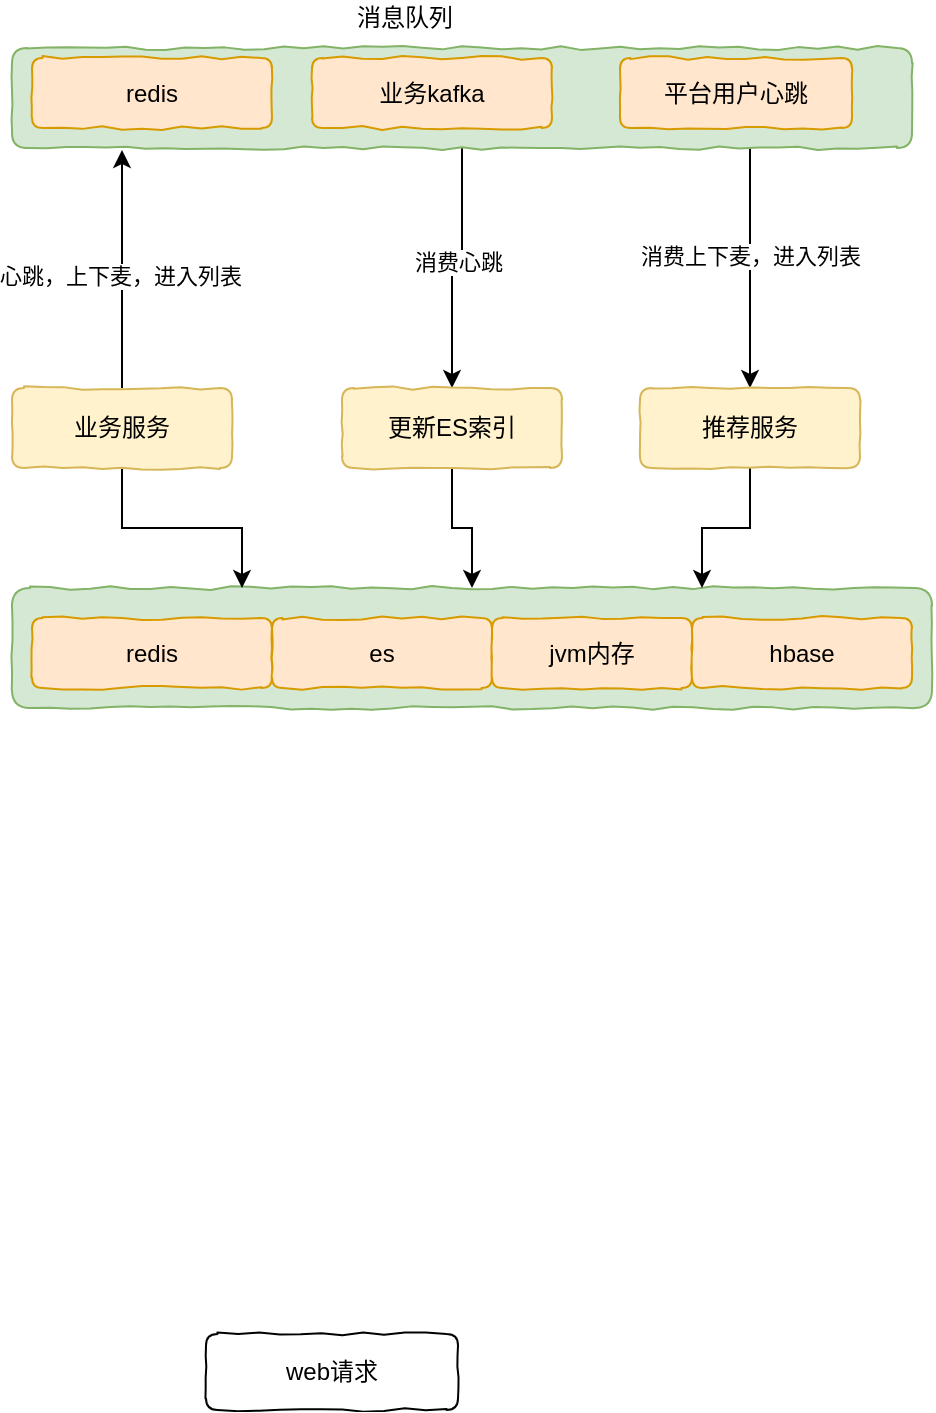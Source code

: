 <mxfile version="13.10.4" type="github">
  <diagram id="AUU8yqSeqHQyX3ru-vRn" name="Page-1">
    <mxGraphModel dx="946" dy="591" grid="0" gridSize="10" guides="1" tooltips="1" connect="1" arrows="1" fold="1" page="1" pageScale="1" pageWidth="827" pageHeight="1169" math="0" shadow="0">
      <root>
        <mxCell id="0" />
        <mxCell id="1" parent="0" />
        <mxCell id="DqiCOa37YYN-CVxIYkIi-40" value="" style="rounded=1;whiteSpace=wrap;html=1;comic=1;sketch=0;fillColor=#d5e8d4;strokeColor=#82b366;" vertex="1" parent="1">
          <mxGeometry x="110" y="350" width="460" height="60" as="geometry" />
        </mxCell>
        <mxCell id="DqiCOa37YYN-CVxIYkIi-25" style="edgeStyle=orthogonalEdgeStyle;rounded=0;orthogonalLoop=1;jettySize=auto;html=1;" edge="1" parent="1" source="DqiCOa37YYN-CVxIYkIi-23">
          <mxGeometry relative="1" as="geometry">
            <mxPoint x="165" y="131" as="targetPoint" />
          </mxGeometry>
        </mxCell>
        <mxCell id="DqiCOa37YYN-CVxIYkIi-26" value="心跳，上下麦，进入列表" style="edgeLabel;html=1;align=center;verticalAlign=middle;resizable=0;points=[];" vertex="1" connectable="0" parent="DqiCOa37YYN-CVxIYkIi-25">
          <mxGeometry x="-0.052" y="1" relative="1" as="geometry">
            <mxPoint as="offset" />
          </mxGeometry>
        </mxCell>
        <mxCell id="DqiCOa37YYN-CVxIYkIi-41" style="edgeStyle=orthogonalEdgeStyle;rounded=0;orthogonalLoop=1;jettySize=auto;html=1;entryX=0.25;entryY=0;entryDx=0;entryDy=0;" edge="1" parent="1" source="DqiCOa37YYN-CVxIYkIi-23" target="DqiCOa37YYN-CVxIYkIi-40">
          <mxGeometry relative="1" as="geometry" />
        </mxCell>
        <mxCell id="DqiCOa37YYN-CVxIYkIi-23" value="业务服务" style="rounded=1;whiteSpace=wrap;html=1;comic=1;sketch=0;fillColor=#fff2cc;strokeColor=#d6b656;" vertex="1" parent="1">
          <mxGeometry x="110" y="250" width="110" height="40" as="geometry" />
        </mxCell>
        <mxCell id="DqiCOa37YYN-CVxIYkIi-28" style="edgeStyle=orthogonalEdgeStyle;rounded=0;orthogonalLoop=1;jettySize=auto;html=1;entryX=0.5;entryY=0;entryDx=0;entryDy=0;" edge="1" parent="1" source="DqiCOa37YYN-CVxIYkIi-24" target="DqiCOa37YYN-CVxIYkIi-27">
          <mxGeometry relative="1" as="geometry" />
        </mxCell>
        <mxCell id="DqiCOa37YYN-CVxIYkIi-29" value="消费心跳" style="edgeLabel;html=1;align=center;verticalAlign=middle;resizable=0;points=[];" vertex="1" connectable="0" parent="DqiCOa37YYN-CVxIYkIi-28">
          <mxGeometry x="-0.1" y="-2" relative="1" as="geometry">
            <mxPoint as="offset" />
          </mxGeometry>
        </mxCell>
        <mxCell id="DqiCOa37YYN-CVxIYkIi-34" style="edgeStyle=orthogonalEdgeStyle;rounded=0;orthogonalLoop=1;jettySize=auto;html=1;entryX=0.5;entryY=0;entryDx=0;entryDy=0;" edge="1" parent="1" source="DqiCOa37YYN-CVxIYkIi-24" target="DqiCOa37YYN-CVxIYkIi-33">
          <mxGeometry relative="1" as="geometry">
            <Array as="points">
              <mxPoint x="479" y="170" />
              <mxPoint x="479" y="170" />
            </Array>
          </mxGeometry>
        </mxCell>
        <mxCell id="DqiCOa37YYN-CVxIYkIi-35" value="消费上下麦，进入列表" style="edgeLabel;html=1;align=center;verticalAlign=middle;resizable=0;points=[];" vertex="1" connectable="0" parent="DqiCOa37YYN-CVxIYkIi-34">
          <mxGeometry x="-0.1" relative="1" as="geometry">
            <mxPoint as="offset" />
          </mxGeometry>
        </mxCell>
        <mxCell id="DqiCOa37YYN-CVxIYkIi-24" value="" style="rounded=1;whiteSpace=wrap;html=1;comic=1;sketch=0;fillColor=#d5e8d4;strokeColor=#82b366;" vertex="1" parent="1">
          <mxGeometry x="110" y="80" width="450" height="50" as="geometry" />
        </mxCell>
        <mxCell id="DqiCOa37YYN-CVxIYkIi-42" style="edgeStyle=orthogonalEdgeStyle;rounded=0;orthogonalLoop=1;jettySize=auto;html=1;entryX=0.5;entryY=0;entryDx=0;entryDy=0;" edge="1" parent="1" source="DqiCOa37YYN-CVxIYkIi-27" target="DqiCOa37YYN-CVxIYkIi-40">
          <mxGeometry relative="1" as="geometry" />
        </mxCell>
        <mxCell id="DqiCOa37YYN-CVxIYkIi-27" value="更新ES索引" style="rounded=1;whiteSpace=wrap;html=1;comic=1;sketch=0;fillColor=#fff2cc;strokeColor=#d6b656;" vertex="1" parent="1">
          <mxGeometry x="275" y="250" width="110" height="40" as="geometry" />
        </mxCell>
        <mxCell id="DqiCOa37YYN-CVxIYkIi-30" value="redis" style="rounded=1;whiteSpace=wrap;html=1;comic=1;sketch=0;fillColor=#ffe6cc;strokeColor=#d79b00;" vertex="1" parent="1">
          <mxGeometry x="120" y="85" width="120" height="35" as="geometry" />
        </mxCell>
        <mxCell id="DqiCOa37YYN-CVxIYkIi-31" value="业务kafka" style="rounded=1;whiteSpace=wrap;html=1;comic=1;sketch=0;fillColor=#ffe6cc;strokeColor=#d79b00;" vertex="1" parent="1">
          <mxGeometry x="260" y="85" width="120" height="35" as="geometry" />
        </mxCell>
        <mxCell id="DqiCOa37YYN-CVxIYkIi-32" value="平台用户心跳" style="rounded=1;whiteSpace=wrap;html=1;comic=1;sketch=0;fillColor=#ffe6cc;strokeColor=#d79b00;" vertex="1" parent="1">
          <mxGeometry x="414" y="85" width="116" height="35" as="geometry" />
        </mxCell>
        <mxCell id="DqiCOa37YYN-CVxIYkIi-43" style="edgeStyle=orthogonalEdgeStyle;rounded=0;orthogonalLoop=1;jettySize=auto;html=1;entryX=0.75;entryY=0;entryDx=0;entryDy=0;" edge="1" parent="1" source="DqiCOa37YYN-CVxIYkIi-33" target="DqiCOa37YYN-CVxIYkIi-40">
          <mxGeometry relative="1" as="geometry" />
        </mxCell>
        <mxCell id="DqiCOa37YYN-CVxIYkIi-33" value="推荐服务" style="rounded=1;whiteSpace=wrap;html=1;comic=1;sketch=0;fillColor=#fff2cc;strokeColor=#d6b656;" vertex="1" parent="1">
          <mxGeometry x="424" y="250" width="110" height="40" as="geometry" />
        </mxCell>
        <mxCell id="DqiCOa37YYN-CVxIYkIi-36" value="redis" style="rounded=1;whiteSpace=wrap;html=1;comic=1;sketch=0;fillColor=#ffe6cc;strokeColor=#d79b00;" vertex="1" parent="1">
          <mxGeometry x="120" y="365" width="120" height="35" as="geometry" />
        </mxCell>
        <mxCell id="DqiCOa37YYN-CVxIYkIi-37" value="es" style="rounded=1;whiteSpace=wrap;html=1;comic=1;sketch=0;fillColor=#ffe6cc;strokeColor=#d79b00;" vertex="1" parent="1">
          <mxGeometry x="240" y="365" width="110" height="35" as="geometry" />
        </mxCell>
        <mxCell id="DqiCOa37YYN-CVxIYkIi-38" value="jvm内存" style="rounded=1;whiteSpace=wrap;html=1;comic=1;sketch=0;fillColor=#ffe6cc;strokeColor=#d79b00;" vertex="1" parent="1">
          <mxGeometry x="350" y="365" width="100" height="35" as="geometry" />
        </mxCell>
        <mxCell id="DqiCOa37YYN-CVxIYkIi-39" value="hbase" style="rounded=1;whiteSpace=wrap;html=1;comic=1;sketch=0;fillColor=#ffe6cc;strokeColor=#d79b00;" vertex="1" parent="1">
          <mxGeometry x="450" y="365" width="110" height="35" as="geometry" />
        </mxCell>
        <mxCell id="DqiCOa37YYN-CVxIYkIi-44" value="消息队列" style="text;html=1;align=center;verticalAlign=middle;resizable=0;points=[];autosize=1;" vertex="1" parent="1">
          <mxGeometry x="277" y="56" width="58" height="18" as="geometry" />
        </mxCell>
        <mxCell id="DqiCOa37YYN-CVxIYkIi-45" value="web请求" style="rounded=1;whiteSpace=wrap;html=1;comic=1;sketch=0;gradientColor=#ffffff;" vertex="1" parent="1">
          <mxGeometry x="207" y="723" width="126" height="38" as="geometry" />
        </mxCell>
      </root>
    </mxGraphModel>
  </diagram>
</mxfile>
